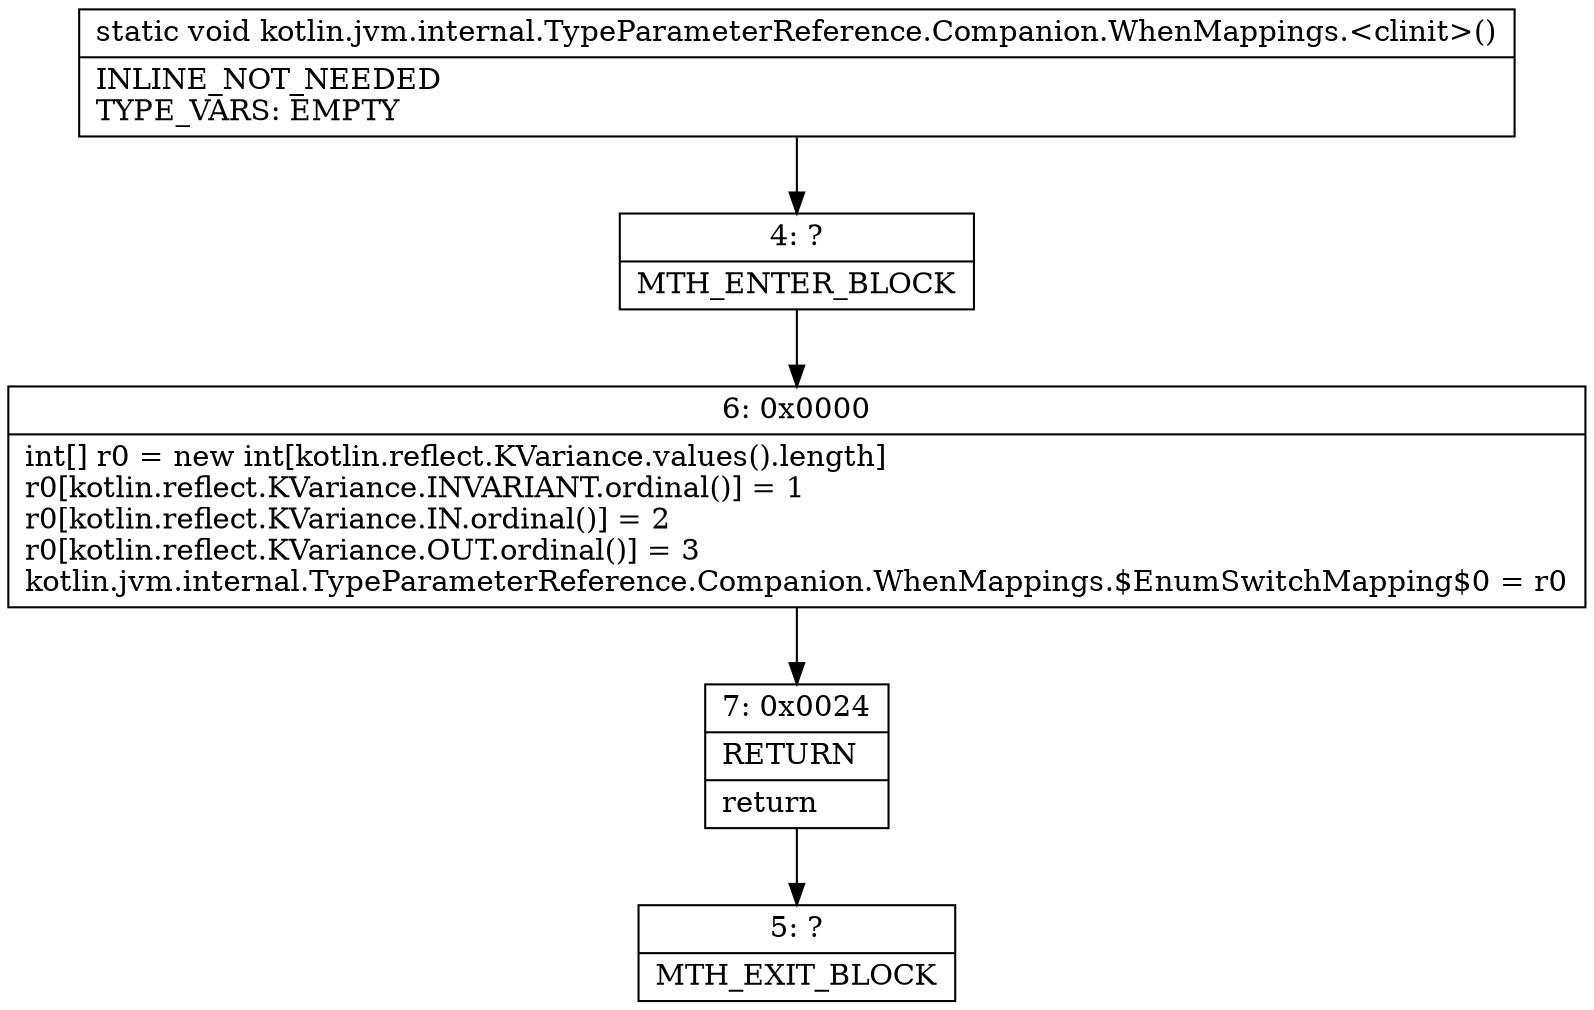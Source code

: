 digraph "CFG forkotlin.jvm.internal.TypeParameterReference.Companion.WhenMappings.\<clinit\>()V" {
Node_4 [shape=record,label="{4\:\ ?|MTH_ENTER_BLOCK\l}"];
Node_6 [shape=record,label="{6\:\ 0x0000|int[] r0 = new int[kotlin.reflect.KVariance.values().length]\lr0[kotlin.reflect.KVariance.INVARIANT.ordinal()] = 1\lr0[kotlin.reflect.KVariance.IN.ordinal()] = 2\lr0[kotlin.reflect.KVariance.OUT.ordinal()] = 3\lkotlin.jvm.internal.TypeParameterReference.Companion.WhenMappings.$EnumSwitchMapping$0 = r0\l}"];
Node_7 [shape=record,label="{7\:\ 0x0024|RETURN\l|return\l}"];
Node_5 [shape=record,label="{5\:\ ?|MTH_EXIT_BLOCK\l}"];
MethodNode[shape=record,label="{static void kotlin.jvm.internal.TypeParameterReference.Companion.WhenMappings.\<clinit\>()  | INLINE_NOT_NEEDED\lTYPE_VARS: EMPTY\l}"];
MethodNode -> Node_4;Node_4 -> Node_6;
Node_6 -> Node_7;
Node_7 -> Node_5;
}


